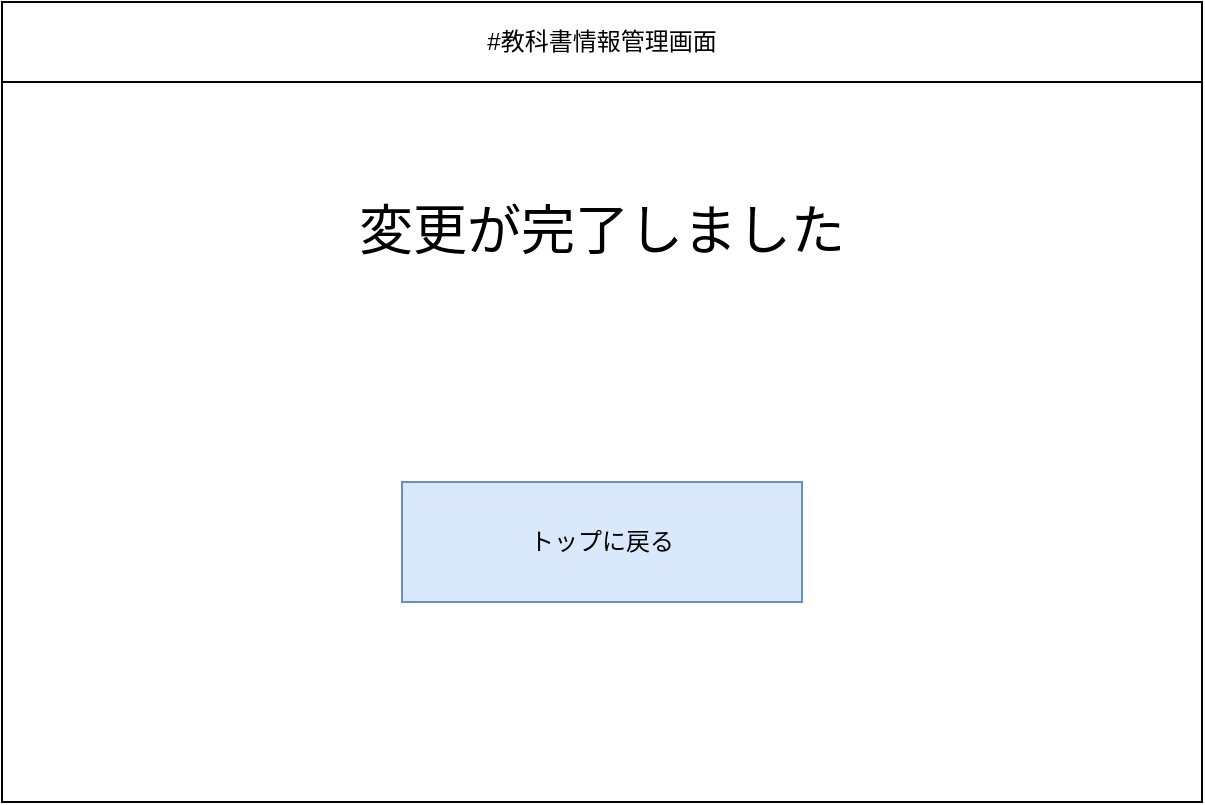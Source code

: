 <mxfile version="18.0.6" type="device"><diagram id="GsiO5cZElpLv36x_d3hL" name="ページ1"><mxGraphModel dx="868" dy="553" grid="1" gridSize="10" guides="1" tooltips="1" connect="1" arrows="1" fold="1" page="1" pageScale="1" pageWidth="827" pageHeight="1169" math="0" shadow="0"><root><mxCell id="0"/><mxCell id="1" parent="0"/><mxCell id="0RvMYeMgaJu8BQnO1arT-1" value="" style="rounded=0;whiteSpace=wrap;html=1;" parent="1" vertex="1"><mxGeometry x="120" y="80" width="600" height="400" as="geometry"/></mxCell><mxCell id="0RvMYeMgaJu8BQnO1arT-2" value="#教科書情報管理画面" style="rounded=0;whiteSpace=wrap;html=1;" parent="1" vertex="1"><mxGeometry x="120" y="80" width="600" height="40" as="geometry"/></mxCell><mxCell id="0RvMYeMgaJu8BQnO1arT-6" value="トップに戻る" style="rounded=0;whiteSpace=wrap;html=1;fillColor=#dae8fc;strokeColor=#6c8ebf;" parent="1" vertex="1"><mxGeometry x="320" y="320" width="200" height="60" as="geometry"/></mxCell><mxCell id="hDem1O3p2ijjBw8Q1DqA-4" value="変更が完了しました" style="text;html=1;strokeColor=none;fillColor=none;align=center;verticalAlign=middle;whiteSpace=wrap;rounded=0;fontSize=27;" parent="1" vertex="1"><mxGeometry x="280" y="180" width="280" height="30" as="geometry"/></mxCell></root></mxGraphModel></diagram></mxfile>